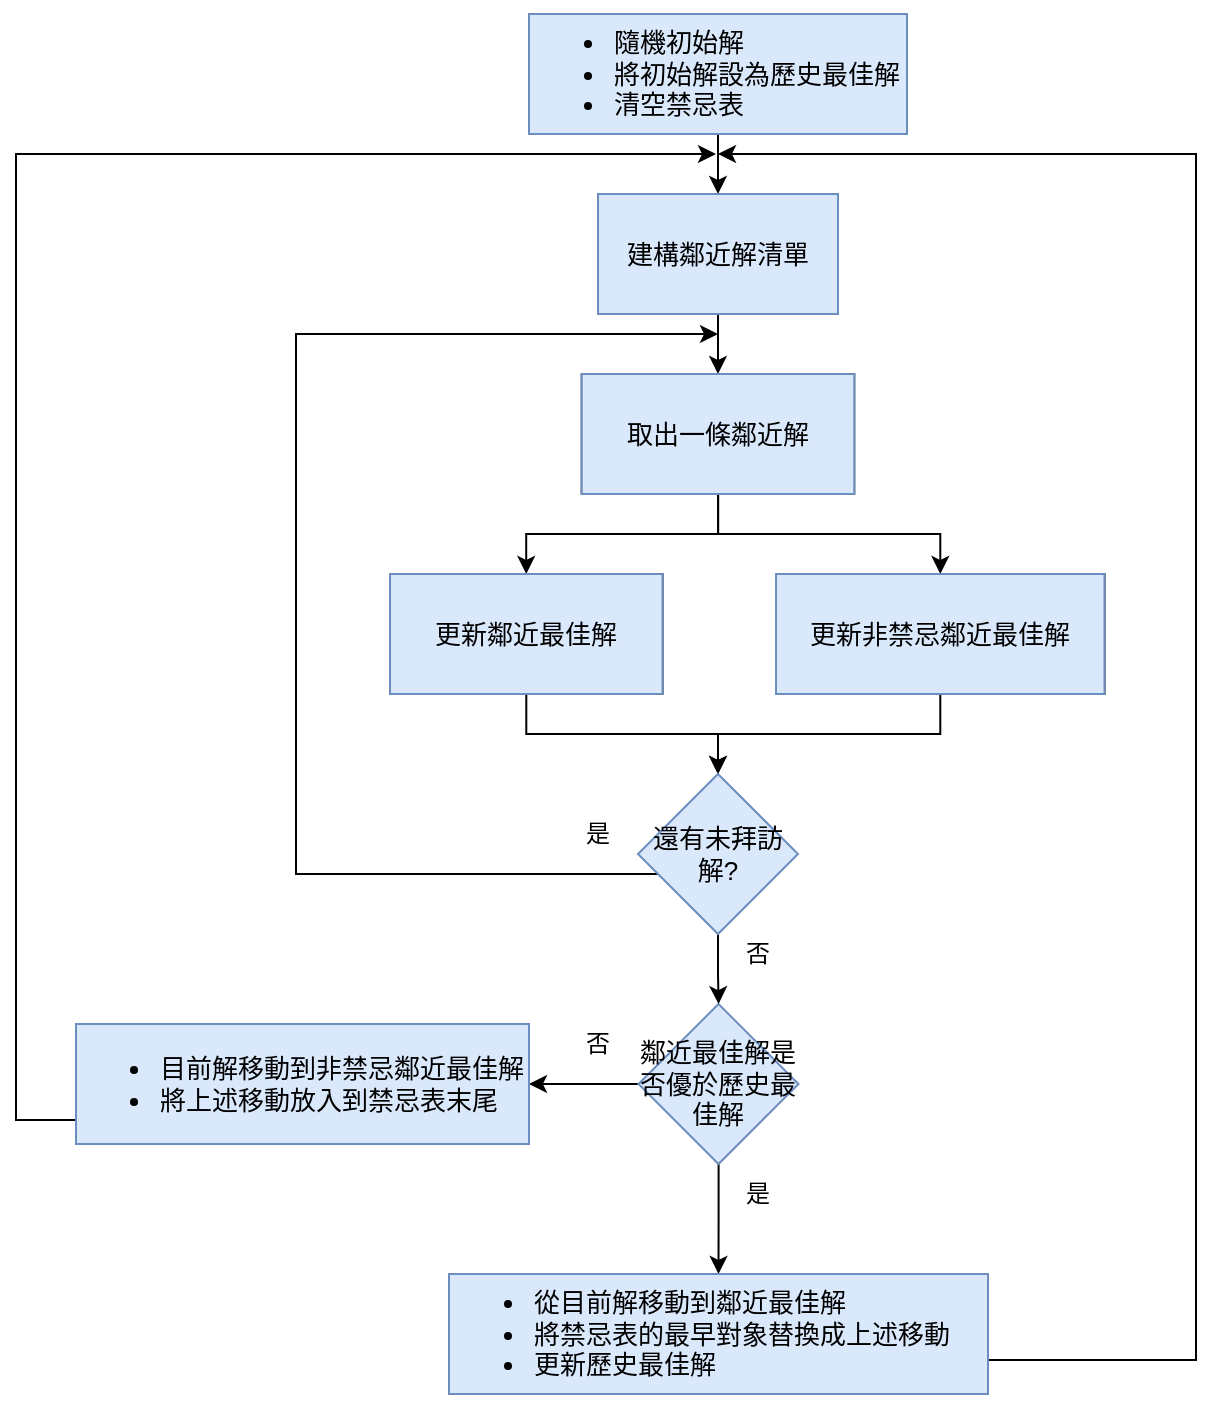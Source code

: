 <mxfile version="14.9.4" type="github"><diagram id="QCEERc0eEgBohQKH5NO_" name="Page-1"><mxGraphModel dx="1422" dy="794" grid="1" gridSize="10" guides="1" tooltips="1" connect="1" arrows="1" fold="1" page="1" pageScale="1" pageWidth="827" pageHeight="1169" math="0" shadow="0"><root><mxCell id="0"/><mxCell id="1" parent="0"/><mxCell id="QAEoep2KOEI7FuyO-UFe-6" value="" style="edgeStyle=orthogonalEdgeStyle;rounded=0;orthogonalLoop=1;jettySize=auto;html=1;" parent="1" source="QAEoep2KOEI7FuyO-UFe-2" target="QAEoep2KOEI7FuyO-UFe-5" edge="1"><mxGeometry relative="1" as="geometry"/></mxCell><mxCell id="QAEoep2KOEI7FuyO-UFe-2" value="&lt;ul style=&quot;font-size: 13px;&quot;&gt;&lt;li style=&quot;font-size: 13px;&quot;&gt;隨機初始解&lt;/li&gt;&lt;li style=&quot;font-size: 13px;&quot;&gt;將初始解設為歷史最佳解&lt;/li&gt;&lt;li style=&quot;font-size: 13px;&quot;&gt;清空禁忌表&lt;/li&gt;&lt;/ul&gt;" style="rounded=0;whiteSpace=wrap;html=1;align=left;fillColor=#dae8fc;strokeColor=#6c8ebf;fontSize=13;" parent="1" vertex="1"><mxGeometry x="346.5" y="50" width="189" height="60" as="geometry"/></mxCell><mxCell id="5oJi8BjHkf0zykbQEPQi-33" value="" style="edgeStyle=orthogonalEdgeStyle;rounded=0;orthogonalLoop=1;jettySize=auto;html=1;entryX=0.5;entryY=0;entryDx=0;entryDy=0;" edge="1" parent="1" source="QAEoep2KOEI7FuyO-UFe-5" target="5oJi8BjHkf0zykbQEPQi-35"><mxGeometry relative="1" as="geometry"><mxPoint x="440" y="230" as="targetPoint"/></mxGeometry></mxCell><mxCell id="QAEoep2KOEI7FuyO-UFe-5" value="建構鄰近解清單" style="whiteSpace=wrap;html=1;rounded=0;" parent="1" vertex="1"><mxGeometry x="381" y="140" width="120" height="60" as="geometry"/></mxCell><mxCell id="5oJi8BjHkf0zykbQEPQi-6" value="" style="edgeStyle=orthogonalEdgeStyle;rounded=0;orthogonalLoop=1;jettySize=auto;html=1;" edge="1" parent="1" source="5oJi8BjHkf0zykbQEPQi-8" target="5oJi8BjHkf0zykbQEPQi-9"><mxGeometry relative="1" as="geometry"/></mxCell><mxCell id="5oJi8BjHkf0zykbQEPQi-7" value="" style="edgeStyle=orthogonalEdgeStyle;rounded=0;orthogonalLoop=1;jettySize=auto;html=1;" edge="1" parent="1" source="5oJi8BjHkf0zykbQEPQi-8" target="5oJi8BjHkf0zykbQEPQi-11"><mxGeometry relative="1" as="geometry"/></mxCell><mxCell id="5oJi8BjHkf0zykbQEPQi-8" value="鄰近最佳解是否優於歷史最佳解" style="rhombus;whiteSpace=wrap;html=1;rounded=0;fillColor=#dae8fc;strokeColor=#6c8ebf;fontSize=13;" vertex="1" parent="1"><mxGeometry x="401.25" y="545" width="80" height="80" as="geometry"/></mxCell><mxCell id="5oJi8BjHkf0zykbQEPQi-53" style="edgeStyle=orthogonalEdgeStyle;rounded=0;orthogonalLoop=1;jettySize=auto;html=1;" edge="1" parent="1" source="5oJi8BjHkf0zykbQEPQi-9"><mxGeometry relative="1" as="geometry"><mxPoint x="441" y="120" as="targetPoint"/><Array as="points"><mxPoint x="680" y="723"/></Array></mxGeometry></mxCell><mxCell id="5oJi8BjHkf0zykbQEPQi-9" value="&lt;ul style=&quot;font-size: 13px;&quot;&gt;&lt;li style=&quot;font-size: 13px;&quot;&gt;從目前解移動到鄰近最佳解&lt;/li&gt;&lt;li style=&quot;font-size: 13px;&quot;&gt;將禁忌表的最早對象替換成上述移動&lt;/li&gt;&lt;li style=&quot;font-size: 13px;&quot;&gt;更新歷史最佳解&lt;/li&gt;&lt;/ul&gt;" style="whiteSpace=wrap;html=1;rounded=0;align=left;fillColor=#dae8fc;strokeColor=#6c8ebf;fontSize=13;" vertex="1" parent="1"><mxGeometry x="306.5" y="680" width="269.5" height="60" as="geometry"/></mxCell><mxCell id="5oJi8BjHkf0zykbQEPQi-10" value="是" style="text;html=1;strokeColor=none;fillColor=none;align=center;verticalAlign=middle;whiteSpace=wrap;rounded=0;" vertex="1" parent="1"><mxGeometry x="440.99" y="630" width="40" height="20" as="geometry"/></mxCell><mxCell id="5oJi8BjHkf0zykbQEPQi-52" style="edgeStyle=orthogonalEdgeStyle;rounded=0;orthogonalLoop=1;jettySize=auto;html=1;" edge="1" parent="1" source="5oJi8BjHkf0zykbQEPQi-11"><mxGeometry relative="1" as="geometry"><mxPoint x="440" y="120" as="targetPoint"/><Array as="points"><mxPoint x="90" y="603"/></Array></mxGeometry></mxCell><mxCell id="5oJi8BjHkf0zykbQEPQi-11" value="&lt;ul style=&quot;font-size: 13px;&quot;&gt;&lt;li style=&quot;font-size: 13px;&quot;&gt;目前解移動到非禁忌鄰近最佳解&lt;/li&gt;&lt;li style=&quot;font-size: 13px;&quot;&gt;將上述移動放入到禁忌表末尾&lt;/li&gt;&lt;/ul&gt;" style="whiteSpace=wrap;html=1;rounded=0;align=left;fillColor=#dae8fc;strokeColor=#6c8ebf;fontSize=13;" vertex="1" parent="1"><mxGeometry x="120" y="555" width="226.5" height="60" as="geometry"/></mxCell><mxCell id="5oJi8BjHkf0zykbQEPQi-12" value="否" style="text;html=1;strokeColor=none;fillColor=none;align=center;verticalAlign=middle;whiteSpace=wrap;rounded=0;" vertex="1" parent="1"><mxGeometry x="360.99" y="555" width="40" height="20" as="geometry"/></mxCell><mxCell id="5oJi8BjHkf0zykbQEPQi-45" style="edgeStyle=orthogonalEdgeStyle;rounded=0;orthogonalLoop=1;jettySize=auto;html=1;entryX=0.5;entryY=0;entryDx=0;entryDy=0;" edge="1" parent="1" source="5oJi8BjHkf0zykbQEPQi-28" target="5oJi8BjHkf0zykbQEPQi-38"><mxGeometry relative="1" as="geometry"/></mxCell><mxCell id="5oJi8BjHkf0zykbQEPQi-28" value="&lt;ul&gt;&lt;li style=&quot;&quot;&gt;更新鄰近最佳解&lt;br&gt;&lt;/li&gt;&lt;/ul&gt;" style="whiteSpace=wrap;html=1;rounded=0;align=left;" vertex="1" parent="1"><mxGeometry x="277" y="330" width="136.25" height="60" as="geometry"/></mxCell><mxCell id="5oJi8BjHkf0zykbQEPQi-46" style="edgeStyle=orthogonalEdgeStyle;rounded=0;orthogonalLoop=1;jettySize=auto;html=1;entryX=0.5;entryY=0;entryDx=0;entryDy=0;" edge="1" parent="1" source="5oJi8BjHkf0zykbQEPQi-29" target="5oJi8BjHkf0zykbQEPQi-38"><mxGeometry relative="1" as="geometry"/></mxCell><mxCell id="5oJi8BjHkf0zykbQEPQi-29" value="&lt;ul&gt;&lt;li style=&quot;text-align: center&quot;&gt;更新非禁忌鄰近最佳解&lt;br&gt;&lt;/li&gt;&lt;/ul&gt;" style="whiteSpace=wrap;html=1;rounded=0;align=left;" vertex="1" parent="1"><mxGeometry x="470" y="330" width="164.25" height="60" as="geometry"/></mxCell><mxCell id="5oJi8BjHkf0zykbQEPQi-36" value="" style="edgeStyle=orthogonalEdgeStyle;rounded=0;orthogonalLoop=1;jettySize=auto;html=1;" edge="1" parent="1" source="5oJi8BjHkf0zykbQEPQi-35" target="5oJi8BjHkf0zykbQEPQi-29"><mxGeometry relative="1" as="geometry"/></mxCell><mxCell id="5oJi8BjHkf0zykbQEPQi-37" style="edgeStyle=orthogonalEdgeStyle;rounded=0;orthogonalLoop=1;jettySize=auto;html=1;entryX=0.5;entryY=0;entryDx=0;entryDy=0;" edge="1" parent="1" source="5oJi8BjHkf0zykbQEPQi-35" target="5oJi8BjHkf0zykbQEPQi-28"><mxGeometry relative="1" as="geometry"/></mxCell><mxCell id="5oJi8BjHkf0zykbQEPQi-35" value="&lt;ul&gt;&lt;li&gt;取出一條鄰近解&lt;/li&gt;&lt;/ul&gt;" style="whiteSpace=wrap;html=1;rounded=0;align=left;" vertex="1" parent="1"><mxGeometry x="372.87" y="230" width="136.25" height="60" as="geometry"/></mxCell><mxCell id="5oJi8BjHkf0zykbQEPQi-47" style="edgeStyle=orthogonalEdgeStyle;rounded=0;orthogonalLoop=1;jettySize=auto;html=1;" edge="1" parent="1" source="5oJi8BjHkf0zykbQEPQi-38"><mxGeometry relative="1" as="geometry"><mxPoint x="441" y="210" as="targetPoint"/><Array as="points"><mxPoint x="230" y="480"/></Array></mxGeometry></mxCell><mxCell id="5oJi8BjHkf0zykbQEPQi-49" style="edgeStyle=orthogonalEdgeStyle;rounded=0;orthogonalLoop=1;jettySize=auto;html=1;" edge="1" parent="1" source="5oJi8BjHkf0zykbQEPQi-38" target="5oJi8BjHkf0zykbQEPQi-8"><mxGeometry relative="1" as="geometry"/></mxCell><mxCell id="5oJi8BjHkf0zykbQEPQi-38" value="還有未拜訪解?" style="rhombus;whiteSpace=wrap;html=1;rounded=0;align=center;fillColor=#dae8fc;strokeColor=#6c8ebf;fontSize=13;" vertex="1" parent="1"><mxGeometry x="400.995" y="430" width="80" height="80" as="geometry"/></mxCell><mxCell id="5oJi8BjHkf0zykbQEPQi-48" value="是" style="text;html=1;strokeColor=none;fillColor=none;align=center;verticalAlign=middle;whiteSpace=wrap;rounded=0;" vertex="1" parent="1"><mxGeometry x="360.99" y="450" width="40" height="20" as="geometry"/></mxCell><mxCell id="5oJi8BjHkf0zykbQEPQi-50" value="否" style="text;html=1;strokeColor=none;fillColor=none;align=center;verticalAlign=middle;whiteSpace=wrap;rounded=0;" vertex="1" parent="1"><mxGeometry x="441.25" y="510" width="40" height="20" as="geometry"/></mxCell><mxCell id="5oJi8BjHkf0zykbQEPQi-54" value="建構鄰近解清單" style="whiteSpace=wrap;html=1;rounded=0;fontSize=13;fillColor=#dae8fc;strokeColor=#6c8ebf;" vertex="1" parent="1"><mxGeometry x="381" y="140" width="120" height="60" as="geometry"/></mxCell><mxCell id="5oJi8BjHkf0zykbQEPQi-55" value="&lt;span&gt;&lt;font style=&quot;font-size: 13px&quot;&gt;取出一條鄰近解&lt;/font&gt;&lt;/span&gt;" style="whiteSpace=wrap;html=1;rounded=0;align=center;fillColor=#dae8fc;strokeColor=#6c8ebf;" vertex="1" parent="1"><mxGeometry x="372.87" y="230" width="136.25" height="60" as="geometry"/></mxCell><mxCell id="5oJi8BjHkf0zykbQEPQi-56" value="&lt;span&gt;&lt;font style=&quot;font-size: 13px&quot;&gt;更新鄰近最佳解&lt;/font&gt;&lt;/span&gt;" style="whiteSpace=wrap;html=1;rounded=0;align=center;fillColor=#dae8fc;strokeColor=#6c8ebf;" vertex="1" parent="1"><mxGeometry x="277" y="330" width="136.25" height="60" as="geometry"/></mxCell><mxCell id="5oJi8BjHkf0zykbQEPQi-57" value="&lt;div&gt;&lt;span&gt;&lt;font style=&quot;font-size: 13px&quot;&gt;更新非禁忌鄰近最佳解&lt;/font&gt;&lt;/span&gt;&lt;/div&gt;" style="whiteSpace=wrap;html=1;rounded=0;align=center;fillColor=#dae8fc;strokeColor=#6c8ebf;" vertex="1" parent="1"><mxGeometry x="470" y="330" width="164.25" height="60" as="geometry"/></mxCell></root></mxGraphModel></diagram></mxfile>